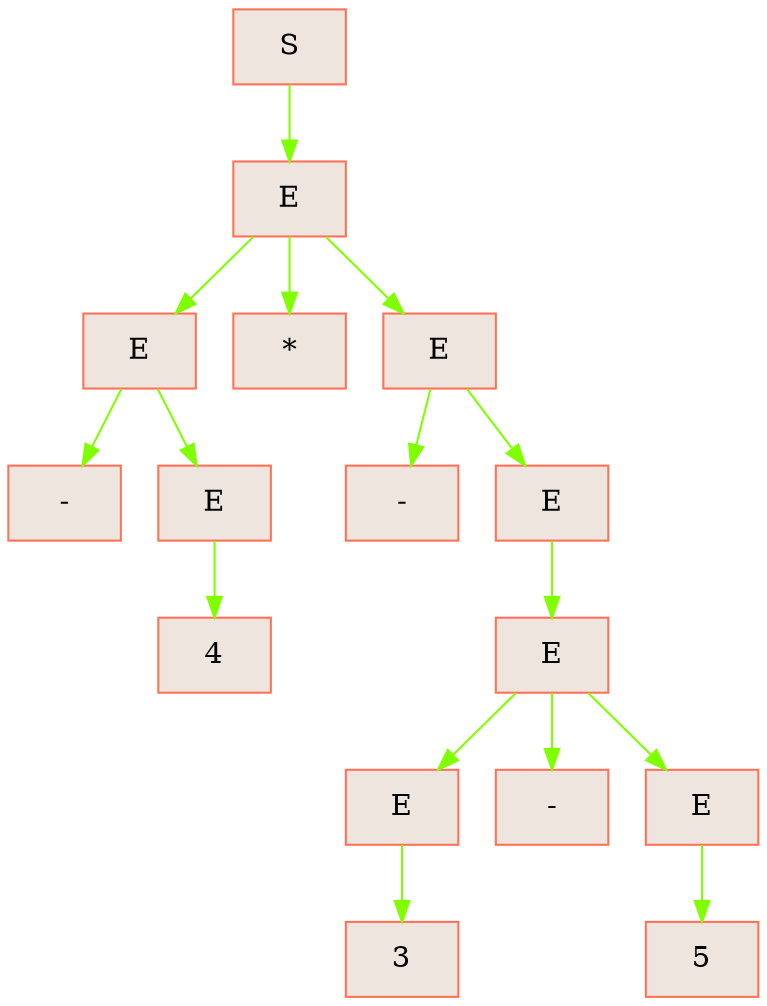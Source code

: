  digraph G {
     rankdir=TB;  node[ shape=record,  style=filled ,fillcolor=seashell2, fontcolor=black, color=coral1];  
edge[color=chartreuse1] 
"15" [label="S"]"13" [label=""]"15" -> "13""13" [label="E"]"2" [label=""]"13" -> "2""2" [label="E"]"3" [label="-"]"2" -> "3""2" [label="E"]"0" [label=""]"2" -> "0""0" [label="E"]"1" [label="4"]"0" -> "1""13" [label="E"]"14" [label="*"]"13" -> "14""13" [label="E"]"11" [label=""]"13" -> "11""11" [label="E"]"12" [label="-"]"11" -> "12""11" [label="E"]"10" [label=""]"11" -> "10""10" [label="E"]"8" [label=""]"10" -> "8""8" [label="E"]"4" [label=""]"8" -> "4""4" [label="E"]"5" [label="3"]"4" -> "5""8" [label="E"]"9" [label="-"]"8" -> "9""8" [label="E"]"6" [label=""]"8" -> "6""6" [label="E"]"7" [label="5"]"6" -> "7"} 

